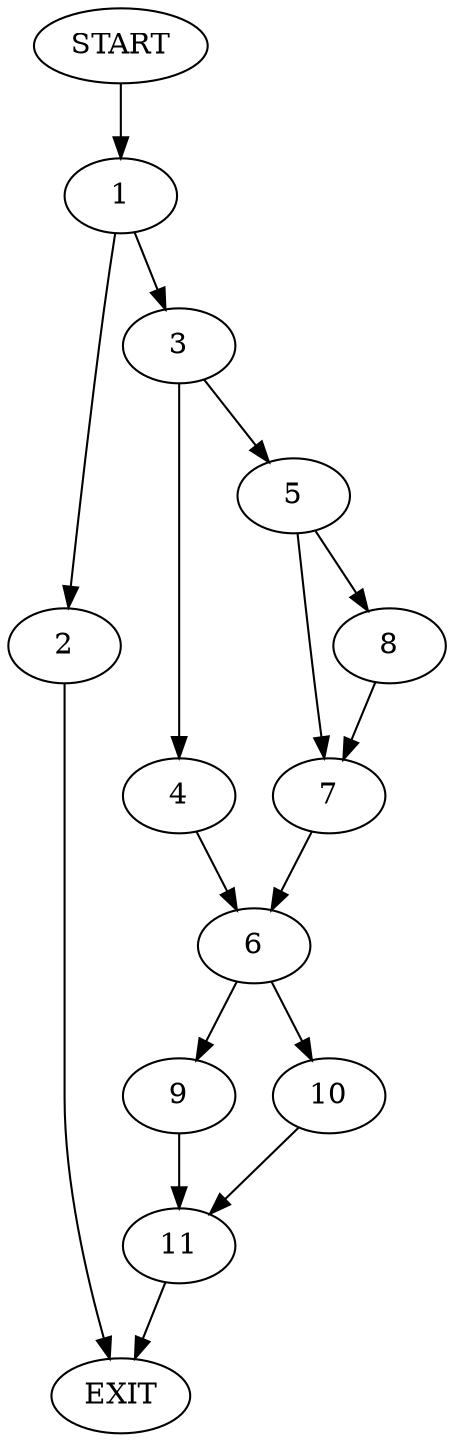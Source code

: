digraph {
0 [label="START"]
12 [label="EXIT"]
0 -> 1
1 -> 2
1 -> 3
3 -> 4
3 -> 5
2 -> 12
4 -> 6
5 -> 7
5 -> 8
8 -> 7
7 -> 6
6 -> 9
6 -> 10
9 -> 11
10 -> 11
11 -> 12
}
